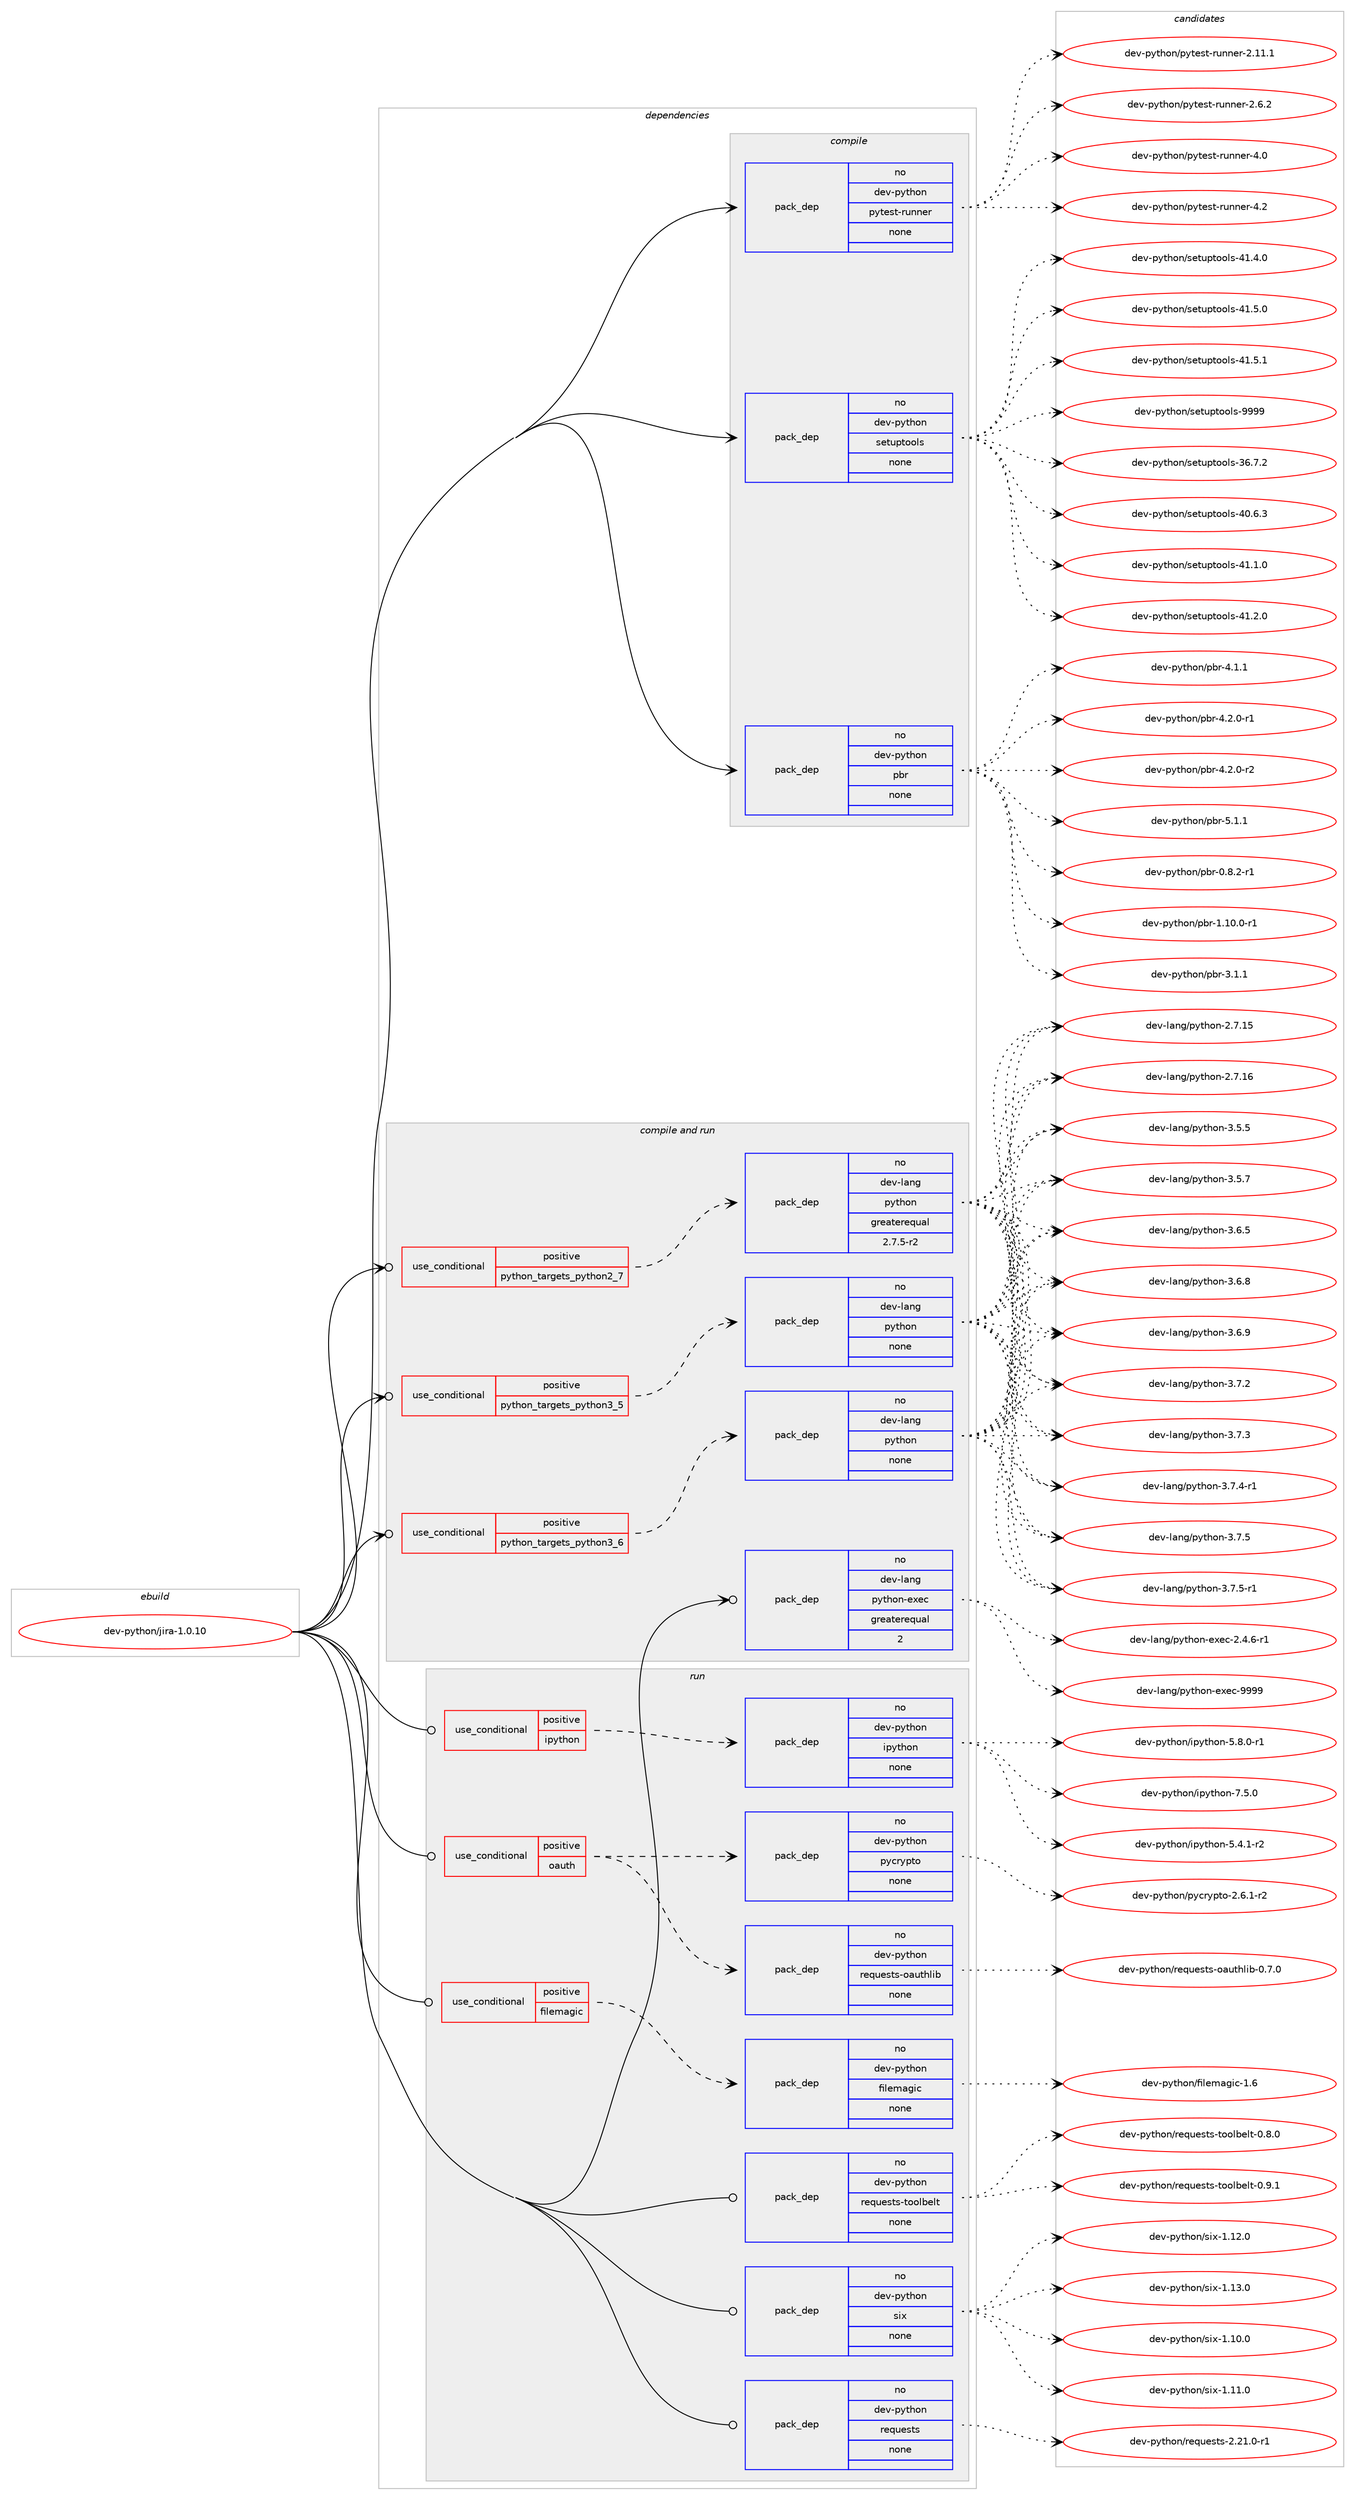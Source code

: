 digraph prolog {

# *************
# Graph options
# *************

newrank=true;
concentrate=true;
compound=true;
graph [rankdir=LR,fontname=Helvetica,fontsize=10,ranksep=1.5];#, ranksep=2.5, nodesep=0.2];
edge  [arrowhead=vee];
node  [fontname=Helvetica,fontsize=10];

# **********
# The ebuild
# **********

subgraph cluster_leftcol {
color=gray;
rank=same;
label=<<i>ebuild</i>>;
id [label="dev-python/jira-1.0.10", color=red, width=4, href="../dev-python/jira-1.0.10.svg"];
}

# ****************
# The dependencies
# ****************

subgraph cluster_midcol {
color=gray;
label=<<i>dependencies</i>>;
subgraph cluster_compile {
fillcolor="#eeeeee";
style=filled;
label=<<i>compile</i>>;
subgraph pack457934 {
dependency611130 [label=<<TABLE BORDER="0" CELLBORDER="1" CELLSPACING="0" CELLPADDING="4" WIDTH="220"><TR><TD ROWSPAN="6" CELLPADDING="30">pack_dep</TD></TR><TR><TD WIDTH="110">no</TD></TR><TR><TD>dev-python</TD></TR><TR><TD>pbr</TD></TR><TR><TD>none</TD></TR><TR><TD></TD></TR></TABLE>>, shape=none, color=blue];
}
id:e -> dependency611130:w [weight=20,style="solid",arrowhead="vee"];
subgraph pack457935 {
dependency611131 [label=<<TABLE BORDER="0" CELLBORDER="1" CELLSPACING="0" CELLPADDING="4" WIDTH="220"><TR><TD ROWSPAN="6" CELLPADDING="30">pack_dep</TD></TR><TR><TD WIDTH="110">no</TD></TR><TR><TD>dev-python</TD></TR><TR><TD>pytest-runner</TD></TR><TR><TD>none</TD></TR><TR><TD></TD></TR></TABLE>>, shape=none, color=blue];
}
id:e -> dependency611131:w [weight=20,style="solid",arrowhead="vee"];
subgraph pack457936 {
dependency611132 [label=<<TABLE BORDER="0" CELLBORDER="1" CELLSPACING="0" CELLPADDING="4" WIDTH="220"><TR><TD ROWSPAN="6" CELLPADDING="30">pack_dep</TD></TR><TR><TD WIDTH="110">no</TD></TR><TR><TD>dev-python</TD></TR><TR><TD>setuptools</TD></TR><TR><TD>none</TD></TR><TR><TD></TD></TR></TABLE>>, shape=none, color=blue];
}
id:e -> dependency611132:w [weight=20,style="solid",arrowhead="vee"];
}
subgraph cluster_compileandrun {
fillcolor="#eeeeee";
style=filled;
label=<<i>compile and run</i>>;
subgraph cond141397 {
dependency611133 [label=<<TABLE BORDER="0" CELLBORDER="1" CELLSPACING="0" CELLPADDING="4"><TR><TD ROWSPAN="3" CELLPADDING="10">use_conditional</TD></TR><TR><TD>positive</TD></TR><TR><TD>python_targets_python2_7</TD></TR></TABLE>>, shape=none, color=red];
subgraph pack457937 {
dependency611134 [label=<<TABLE BORDER="0" CELLBORDER="1" CELLSPACING="0" CELLPADDING="4" WIDTH="220"><TR><TD ROWSPAN="6" CELLPADDING="30">pack_dep</TD></TR><TR><TD WIDTH="110">no</TD></TR><TR><TD>dev-lang</TD></TR><TR><TD>python</TD></TR><TR><TD>greaterequal</TD></TR><TR><TD>2.7.5-r2</TD></TR></TABLE>>, shape=none, color=blue];
}
dependency611133:e -> dependency611134:w [weight=20,style="dashed",arrowhead="vee"];
}
id:e -> dependency611133:w [weight=20,style="solid",arrowhead="odotvee"];
subgraph cond141398 {
dependency611135 [label=<<TABLE BORDER="0" CELLBORDER="1" CELLSPACING="0" CELLPADDING="4"><TR><TD ROWSPAN="3" CELLPADDING="10">use_conditional</TD></TR><TR><TD>positive</TD></TR><TR><TD>python_targets_python3_5</TD></TR></TABLE>>, shape=none, color=red];
subgraph pack457938 {
dependency611136 [label=<<TABLE BORDER="0" CELLBORDER="1" CELLSPACING="0" CELLPADDING="4" WIDTH="220"><TR><TD ROWSPAN="6" CELLPADDING="30">pack_dep</TD></TR><TR><TD WIDTH="110">no</TD></TR><TR><TD>dev-lang</TD></TR><TR><TD>python</TD></TR><TR><TD>none</TD></TR><TR><TD></TD></TR></TABLE>>, shape=none, color=blue];
}
dependency611135:e -> dependency611136:w [weight=20,style="dashed",arrowhead="vee"];
}
id:e -> dependency611135:w [weight=20,style="solid",arrowhead="odotvee"];
subgraph cond141399 {
dependency611137 [label=<<TABLE BORDER="0" CELLBORDER="1" CELLSPACING="0" CELLPADDING="4"><TR><TD ROWSPAN="3" CELLPADDING="10">use_conditional</TD></TR><TR><TD>positive</TD></TR><TR><TD>python_targets_python3_6</TD></TR></TABLE>>, shape=none, color=red];
subgraph pack457939 {
dependency611138 [label=<<TABLE BORDER="0" CELLBORDER="1" CELLSPACING="0" CELLPADDING="4" WIDTH="220"><TR><TD ROWSPAN="6" CELLPADDING="30">pack_dep</TD></TR><TR><TD WIDTH="110">no</TD></TR><TR><TD>dev-lang</TD></TR><TR><TD>python</TD></TR><TR><TD>none</TD></TR><TR><TD></TD></TR></TABLE>>, shape=none, color=blue];
}
dependency611137:e -> dependency611138:w [weight=20,style="dashed",arrowhead="vee"];
}
id:e -> dependency611137:w [weight=20,style="solid",arrowhead="odotvee"];
subgraph pack457940 {
dependency611139 [label=<<TABLE BORDER="0" CELLBORDER="1" CELLSPACING="0" CELLPADDING="4" WIDTH="220"><TR><TD ROWSPAN="6" CELLPADDING="30">pack_dep</TD></TR><TR><TD WIDTH="110">no</TD></TR><TR><TD>dev-lang</TD></TR><TR><TD>python-exec</TD></TR><TR><TD>greaterequal</TD></TR><TR><TD>2</TD></TR></TABLE>>, shape=none, color=blue];
}
id:e -> dependency611139:w [weight=20,style="solid",arrowhead="odotvee"];
}
subgraph cluster_run {
fillcolor="#eeeeee";
style=filled;
label=<<i>run</i>>;
subgraph cond141400 {
dependency611140 [label=<<TABLE BORDER="0" CELLBORDER="1" CELLSPACING="0" CELLPADDING="4"><TR><TD ROWSPAN="3" CELLPADDING="10">use_conditional</TD></TR><TR><TD>positive</TD></TR><TR><TD>filemagic</TD></TR></TABLE>>, shape=none, color=red];
subgraph pack457941 {
dependency611141 [label=<<TABLE BORDER="0" CELLBORDER="1" CELLSPACING="0" CELLPADDING="4" WIDTH="220"><TR><TD ROWSPAN="6" CELLPADDING="30">pack_dep</TD></TR><TR><TD WIDTH="110">no</TD></TR><TR><TD>dev-python</TD></TR><TR><TD>filemagic</TD></TR><TR><TD>none</TD></TR><TR><TD></TD></TR></TABLE>>, shape=none, color=blue];
}
dependency611140:e -> dependency611141:w [weight=20,style="dashed",arrowhead="vee"];
}
id:e -> dependency611140:w [weight=20,style="solid",arrowhead="odot"];
subgraph cond141401 {
dependency611142 [label=<<TABLE BORDER="0" CELLBORDER="1" CELLSPACING="0" CELLPADDING="4"><TR><TD ROWSPAN="3" CELLPADDING="10">use_conditional</TD></TR><TR><TD>positive</TD></TR><TR><TD>ipython</TD></TR></TABLE>>, shape=none, color=red];
subgraph pack457942 {
dependency611143 [label=<<TABLE BORDER="0" CELLBORDER="1" CELLSPACING="0" CELLPADDING="4" WIDTH="220"><TR><TD ROWSPAN="6" CELLPADDING="30">pack_dep</TD></TR><TR><TD WIDTH="110">no</TD></TR><TR><TD>dev-python</TD></TR><TR><TD>ipython</TD></TR><TR><TD>none</TD></TR><TR><TD></TD></TR></TABLE>>, shape=none, color=blue];
}
dependency611142:e -> dependency611143:w [weight=20,style="dashed",arrowhead="vee"];
}
id:e -> dependency611142:w [weight=20,style="solid",arrowhead="odot"];
subgraph cond141402 {
dependency611144 [label=<<TABLE BORDER="0" CELLBORDER="1" CELLSPACING="0" CELLPADDING="4"><TR><TD ROWSPAN="3" CELLPADDING="10">use_conditional</TD></TR><TR><TD>positive</TD></TR><TR><TD>oauth</TD></TR></TABLE>>, shape=none, color=red];
subgraph pack457943 {
dependency611145 [label=<<TABLE BORDER="0" CELLBORDER="1" CELLSPACING="0" CELLPADDING="4" WIDTH="220"><TR><TD ROWSPAN="6" CELLPADDING="30">pack_dep</TD></TR><TR><TD WIDTH="110">no</TD></TR><TR><TD>dev-python</TD></TR><TR><TD>pycrypto</TD></TR><TR><TD>none</TD></TR><TR><TD></TD></TR></TABLE>>, shape=none, color=blue];
}
dependency611144:e -> dependency611145:w [weight=20,style="dashed",arrowhead="vee"];
subgraph pack457944 {
dependency611146 [label=<<TABLE BORDER="0" CELLBORDER="1" CELLSPACING="0" CELLPADDING="4" WIDTH="220"><TR><TD ROWSPAN="6" CELLPADDING="30">pack_dep</TD></TR><TR><TD WIDTH="110">no</TD></TR><TR><TD>dev-python</TD></TR><TR><TD>requests-oauthlib</TD></TR><TR><TD>none</TD></TR><TR><TD></TD></TR></TABLE>>, shape=none, color=blue];
}
dependency611144:e -> dependency611146:w [weight=20,style="dashed",arrowhead="vee"];
}
id:e -> dependency611144:w [weight=20,style="solid",arrowhead="odot"];
subgraph pack457945 {
dependency611147 [label=<<TABLE BORDER="0" CELLBORDER="1" CELLSPACING="0" CELLPADDING="4" WIDTH="220"><TR><TD ROWSPAN="6" CELLPADDING="30">pack_dep</TD></TR><TR><TD WIDTH="110">no</TD></TR><TR><TD>dev-python</TD></TR><TR><TD>requests</TD></TR><TR><TD>none</TD></TR><TR><TD></TD></TR></TABLE>>, shape=none, color=blue];
}
id:e -> dependency611147:w [weight=20,style="solid",arrowhead="odot"];
subgraph pack457946 {
dependency611148 [label=<<TABLE BORDER="0" CELLBORDER="1" CELLSPACING="0" CELLPADDING="4" WIDTH="220"><TR><TD ROWSPAN="6" CELLPADDING="30">pack_dep</TD></TR><TR><TD WIDTH="110">no</TD></TR><TR><TD>dev-python</TD></TR><TR><TD>requests-toolbelt</TD></TR><TR><TD>none</TD></TR><TR><TD></TD></TR></TABLE>>, shape=none, color=blue];
}
id:e -> dependency611148:w [weight=20,style="solid",arrowhead="odot"];
subgraph pack457947 {
dependency611149 [label=<<TABLE BORDER="0" CELLBORDER="1" CELLSPACING="0" CELLPADDING="4" WIDTH="220"><TR><TD ROWSPAN="6" CELLPADDING="30">pack_dep</TD></TR><TR><TD WIDTH="110">no</TD></TR><TR><TD>dev-python</TD></TR><TR><TD>six</TD></TR><TR><TD>none</TD></TR><TR><TD></TD></TR></TABLE>>, shape=none, color=blue];
}
id:e -> dependency611149:w [weight=20,style="solid",arrowhead="odot"];
}
}

# **************
# The candidates
# **************

subgraph cluster_choices {
rank=same;
color=gray;
label=<<i>candidates</i>>;

subgraph choice457934 {
color=black;
nodesep=1;
choice1001011184511212111610411111047112981144548465646504511449 [label="dev-python/pbr-0.8.2-r1", color=red, width=4,href="../dev-python/pbr-0.8.2-r1.svg"];
choice100101118451121211161041111104711298114454946494846484511449 [label="dev-python/pbr-1.10.0-r1", color=red, width=4,href="../dev-python/pbr-1.10.0-r1.svg"];
choice100101118451121211161041111104711298114455146494649 [label="dev-python/pbr-3.1.1", color=red, width=4,href="../dev-python/pbr-3.1.1.svg"];
choice100101118451121211161041111104711298114455246494649 [label="dev-python/pbr-4.1.1", color=red, width=4,href="../dev-python/pbr-4.1.1.svg"];
choice1001011184511212111610411111047112981144552465046484511449 [label="dev-python/pbr-4.2.0-r1", color=red, width=4,href="../dev-python/pbr-4.2.0-r1.svg"];
choice1001011184511212111610411111047112981144552465046484511450 [label="dev-python/pbr-4.2.0-r2", color=red, width=4,href="../dev-python/pbr-4.2.0-r2.svg"];
choice100101118451121211161041111104711298114455346494649 [label="dev-python/pbr-5.1.1", color=red, width=4,href="../dev-python/pbr-5.1.1.svg"];
dependency611130:e -> choice1001011184511212111610411111047112981144548465646504511449:w [style=dotted,weight="100"];
dependency611130:e -> choice100101118451121211161041111104711298114454946494846484511449:w [style=dotted,weight="100"];
dependency611130:e -> choice100101118451121211161041111104711298114455146494649:w [style=dotted,weight="100"];
dependency611130:e -> choice100101118451121211161041111104711298114455246494649:w [style=dotted,weight="100"];
dependency611130:e -> choice1001011184511212111610411111047112981144552465046484511449:w [style=dotted,weight="100"];
dependency611130:e -> choice1001011184511212111610411111047112981144552465046484511450:w [style=dotted,weight="100"];
dependency611130:e -> choice100101118451121211161041111104711298114455346494649:w [style=dotted,weight="100"];
}
subgraph choice457935 {
color=black;
nodesep=1;
choice10010111845112121116104111110471121211161011151164511411711011010111445504649494649 [label="dev-python/pytest-runner-2.11.1", color=red, width=4,href="../dev-python/pytest-runner-2.11.1.svg"];
choice100101118451121211161041111104711212111610111511645114117110110101114455046544650 [label="dev-python/pytest-runner-2.6.2", color=red, width=4,href="../dev-python/pytest-runner-2.6.2.svg"];
choice10010111845112121116104111110471121211161011151164511411711011010111445524648 [label="dev-python/pytest-runner-4.0", color=red, width=4,href="../dev-python/pytest-runner-4.0.svg"];
choice10010111845112121116104111110471121211161011151164511411711011010111445524650 [label="dev-python/pytest-runner-4.2", color=red, width=4,href="../dev-python/pytest-runner-4.2.svg"];
dependency611131:e -> choice10010111845112121116104111110471121211161011151164511411711011010111445504649494649:w [style=dotted,weight="100"];
dependency611131:e -> choice100101118451121211161041111104711212111610111511645114117110110101114455046544650:w [style=dotted,weight="100"];
dependency611131:e -> choice10010111845112121116104111110471121211161011151164511411711011010111445524648:w [style=dotted,weight="100"];
dependency611131:e -> choice10010111845112121116104111110471121211161011151164511411711011010111445524650:w [style=dotted,weight="100"];
}
subgraph choice457936 {
color=black;
nodesep=1;
choice100101118451121211161041111104711510111611711211611111110811545515446554650 [label="dev-python/setuptools-36.7.2", color=red, width=4,href="../dev-python/setuptools-36.7.2.svg"];
choice100101118451121211161041111104711510111611711211611111110811545524846544651 [label="dev-python/setuptools-40.6.3", color=red, width=4,href="../dev-python/setuptools-40.6.3.svg"];
choice100101118451121211161041111104711510111611711211611111110811545524946494648 [label="dev-python/setuptools-41.1.0", color=red, width=4,href="../dev-python/setuptools-41.1.0.svg"];
choice100101118451121211161041111104711510111611711211611111110811545524946504648 [label="dev-python/setuptools-41.2.0", color=red, width=4,href="../dev-python/setuptools-41.2.0.svg"];
choice100101118451121211161041111104711510111611711211611111110811545524946524648 [label="dev-python/setuptools-41.4.0", color=red, width=4,href="../dev-python/setuptools-41.4.0.svg"];
choice100101118451121211161041111104711510111611711211611111110811545524946534648 [label="dev-python/setuptools-41.5.0", color=red, width=4,href="../dev-python/setuptools-41.5.0.svg"];
choice100101118451121211161041111104711510111611711211611111110811545524946534649 [label="dev-python/setuptools-41.5.1", color=red, width=4,href="../dev-python/setuptools-41.5.1.svg"];
choice10010111845112121116104111110471151011161171121161111111081154557575757 [label="dev-python/setuptools-9999", color=red, width=4,href="../dev-python/setuptools-9999.svg"];
dependency611132:e -> choice100101118451121211161041111104711510111611711211611111110811545515446554650:w [style=dotted,weight="100"];
dependency611132:e -> choice100101118451121211161041111104711510111611711211611111110811545524846544651:w [style=dotted,weight="100"];
dependency611132:e -> choice100101118451121211161041111104711510111611711211611111110811545524946494648:w [style=dotted,weight="100"];
dependency611132:e -> choice100101118451121211161041111104711510111611711211611111110811545524946504648:w [style=dotted,weight="100"];
dependency611132:e -> choice100101118451121211161041111104711510111611711211611111110811545524946524648:w [style=dotted,weight="100"];
dependency611132:e -> choice100101118451121211161041111104711510111611711211611111110811545524946534648:w [style=dotted,weight="100"];
dependency611132:e -> choice100101118451121211161041111104711510111611711211611111110811545524946534649:w [style=dotted,weight="100"];
dependency611132:e -> choice10010111845112121116104111110471151011161171121161111111081154557575757:w [style=dotted,weight="100"];
}
subgraph choice457937 {
color=black;
nodesep=1;
choice10010111845108971101034711212111610411111045504655464953 [label="dev-lang/python-2.7.15", color=red, width=4,href="../dev-lang/python-2.7.15.svg"];
choice10010111845108971101034711212111610411111045504655464954 [label="dev-lang/python-2.7.16", color=red, width=4,href="../dev-lang/python-2.7.16.svg"];
choice100101118451089711010347112121116104111110455146534653 [label="dev-lang/python-3.5.5", color=red, width=4,href="../dev-lang/python-3.5.5.svg"];
choice100101118451089711010347112121116104111110455146534655 [label="dev-lang/python-3.5.7", color=red, width=4,href="../dev-lang/python-3.5.7.svg"];
choice100101118451089711010347112121116104111110455146544653 [label="dev-lang/python-3.6.5", color=red, width=4,href="../dev-lang/python-3.6.5.svg"];
choice100101118451089711010347112121116104111110455146544656 [label="dev-lang/python-3.6.8", color=red, width=4,href="../dev-lang/python-3.6.8.svg"];
choice100101118451089711010347112121116104111110455146544657 [label="dev-lang/python-3.6.9", color=red, width=4,href="../dev-lang/python-3.6.9.svg"];
choice100101118451089711010347112121116104111110455146554650 [label="dev-lang/python-3.7.2", color=red, width=4,href="../dev-lang/python-3.7.2.svg"];
choice100101118451089711010347112121116104111110455146554651 [label="dev-lang/python-3.7.3", color=red, width=4,href="../dev-lang/python-3.7.3.svg"];
choice1001011184510897110103471121211161041111104551465546524511449 [label="dev-lang/python-3.7.4-r1", color=red, width=4,href="../dev-lang/python-3.7.4-r1.svg"];
choice100101118451089711010347112121116104111110455146554653 [label="dev-lang/python-3.7.5", color=red, width=4,href="../dev-lang/python-3.7.5.svg"];
choice1001011184510897110103471121211161041111104551465546534511449 [label="dev-lang/python-3.7.5-r1", color=red, width=4,href="../dev-lang/python-3.7.5-r1.svg"];
dependency611134:e -> choice10010111845108971101034711212111610411111045504655464953:w [style=dotted,weight="100"];
dependency611134:e -> choice10010111845108971101034711212111610411111045504655464954:w [style=dotted,weight="100"];
dependency611134:e -> choice100101118451089711010347112121116104111110455146534653:w [style=dotted,weight="100"];
dependency611134:e -> choice100101118451089711010347112121116104111110455146534655:w [style=dotted,weight="100"];
dependency611134:e -> choice100101118451089711010347112121116104111110455146544653:w [style=dotted,weight="100"];
dependency611134:e -> choice100101118451089711010347112121116104111110455146544656:w [style=dotted,weight="100"];
dependency611134:e -> choice100101118451089711010347112121116104111110455146544657:w [style=dotted,weight="100"];
dependency611134:e -> choice100101118451089711010347112121116104111110455146554650:w [style=dotted,weight="100"];
dependency611134:e -> choice100101118451089711010347112121116104111110455146554651:w [style=dotted,weight="100"];
dependency611134:e -> choice1001011184510897110103471121211161041111104551465546524511449:w [style=dotted,weight="100"];
dependency611134:e -> choice100101118451089711010347112121116104111110455146554653:w [style=dotted,weight="100"];
dependency611134:e -> choice1001011184510897110103471121211161041111104551465546534511449:w [style=dotted,weight="100"];
}
subgraph choice457938 {
color=black;
nodesep=1;
choice10010111845108971101034711212111610411111045504655464953 [label="dev-lang/python-2.7.15", color=red, width=4,href="../dev-lang/python-2.7.15.svg"];
choice10010111845108971101034711212111610411111045504655464954 [label="dev-lang/python-2.7.16", color=red, width=4,href="../dev-lang/python-2.7.16.svg"];
choice100101118451089711010347112121116104111110455146534653 [label="dev-lang/python-3.5.5", color=red, width=4,href="../dev-lang/python-3.5.5.svg"];
choice100101118451089711010347112121116104111110455146534655 [label="dev-lang/python-3.5.7", color=red, width=4,href="../dev-lang/python-3.5.7.svg"];
choice100101118451089711010347112121116104111110455146544653 [label="dev-lang/python-3.6.5", color=red, width=4,href="../dev-lang/python-3.6.5.svg"];
choice100101118451089711010347112121116104111110455146544656 [label="dev-lang/python-3.6.8", color=red, width=4,href="../dev-lang/python-3.6.8.svg"];
choice100101118451089711010347112121116104111110455146544657 [label="dev-lang/python-3.6.9", color=red, width=4,href="../dev-lang/python-3.6.9.svg"];
choice100101118451089711010347112121116104111110455146554650 [label="dev-lang/python-3.7.2", color=red, width=4,href="../dev-lang/python-3.7.2.svg"];
choice100101118451089711010347112121116104111110455146554651 [label="dev-lang/python-3.7.3", color=red, width=4,href="../dev-lang/python-3.7.3.svg"];
choice1001011184510897110103471121211161041111104551465546524511449 [label="dev-lang/python-3.7.4-r1", color=red, width=4,href="../dev-lang/python-3.7.4-r1.svg"];
choice100101118451089711010347112121116104111110455146554653 [label="dev-lang/python-3.7.5", color=red, width=4,href="../dev-lang/python-3.7.5.svg"];
choice1001011184510897110103471121211161041111104551465546534511449 [label="dev-lang/python-3.7.5-r1", color=red, width=4,href="../dev-lang/python-3.7.5-r1.svg"];
dependency611136:e -> choice10010111845108971101034711212111610411111045504655464953:w [style=dotted,weight="100"];
dependency611136:e -> choice10010111845108971101034711212111610411111045504655464954:w [style=dotted,weight="100"];
dependency611136:e -> choice100101118451089711010347112121116104111110455146534653:w [style=dotted,weight="100"];
dependency611136:e -> choice100101118451089711010347112121116104111110455146534655:w [style=dotted,weight="100"];
dependency611136:e -> choice100101118451089711010347112121116104111110455146544653:w [style=dotted,weight="100"];
dependency611136:e -> choice100101118451089711010347112121116104111110455146544656:w [style=dotted,weight="100"];
dependency611136:e -> choice100101118451089711010347112121116104111110455146544657:w [style=dotted,weight="100"];
dependency611136:e -> choice100101118451089711010347112121116104111110455146554650:w [style=dotted,weight="100"];
dependency611136:e -> choice100101118451089711010347112121116104111110455146554651:w [style=dotted,weight="100"];
dependency611136:e -> choice1001011184510897110103471121211161041111104551465546524511449:w [style=dotted,weight="100"];
dependency611136:e -> choice100101118451089711010347112121116104111110455146554653:w [style=dotted,weight="100"];
dependency611136:e -> choice1001011184510897110103471121211161041111104551465546534511449:w [style=dotted,weight="100"];
}
subgraph choice457939 {
color=black;
nodesep=1;
choice10010111845108971101034711212111610411111045504655464953 [label="dev-lang/python-2.7.15", color=red, width=4,href="../dev-lang/python-2.7.15.svg"];
choice10010111845108971101034711212111610411111045504655464954 [label="dev-lang/python-2.7.16", color=red, width=4,href="../dev-lang/python-2.7.16.svg"];
choice100101118451089711010347112121116104111110455146534653 [label="dev-lang/python-3.5.5", color=red, width=4,href="../dev-lang/python-3.5.5.svg"];
choice100101118451089711010347112121116104111110455146534655 [label="dev-lang/python-3.5.7", color=red, width=4,href="../dev-lang/python-3.5.7.svg"];
choice100101118451089711010347112121116104111110455146544653 [label="dev-lang/python-3.6.5", color=red, width=4,href="../dev-lang/python-3.6.5.svg"];
choice100101118451089711010347112121116104111110455146544656 [label="dev-lang/python-3.6.8", color=red, width=4,href="../dev-lang/python-3.6.8.svg"];
choice100101118451089711010347112121116104111110455146544657 [label="dev-lang/python-3.6.9", color=red, width=4,href="../dev-lang/python-3.6.9.svg"];
choice100101118451089711010347112121116104111110455146554650 [label="dev-lang/python-3.7.2", color=red, width=4,href="../dev-lang/python-3.7.2.svg"];
choice100101118451089711010347112121116104111110455146554651 [label="dev-lang/python-3.7.3", color=red, width=4,href="../dev-lang/python-3.7.3.svg"];
choice1001011184510897110103471121211161041111104551465546524511449 [label="dev-lang/python-3.7.4-r1", color=red, width=4,href="../dev-lang/python-3.7.4-r1.svg"];
choice100101118451089711010347112121116104111110455146554653 [label="dev-lang/python-3.7.5", color=red, width=4,href="../dev-lang/python-3.7.5.svg"];
choice1001011184510897110103471121211161041111104551465546534511449 [label="dev-lang/python-3.7.5-r1", color=red, width=4,href="../dev-lang/python-3.7.5-r1.svg"];
dependency611138:e -> choice10010111845108971101034711212111610411111045504655464953:w [style=dotted,weight="100"];
dependency611138:e -> choice10010111845108971101034711212111610411111045504655464954:w [style=dotted,weight="100"];
dependency611138:e -> choice100101118451089711010347112121116104111110455146534653:w [style=dotted,weight="100"];
dependency611138:e -> choice100101118451089711010347112121116104111110455146534655:w [style=dotted,weight="100"];
dependency611138:e -> choice100101118451089711010347112121116104111110455146544653:w [style=dotted,weight="100"];
dependency611138:e -> choice100101118451089711010347112121116104111110455146544656:w [style=dotted,weight="100"];
dependency611138:e -> choice100101118451089711010347112121116104111110455146544657:w [style=dotted,weight="100"];
dependency611138:e -> choice100101118451089711010347112121116104111110455146554650:w [style=dotted,weight="100"];
dependency611138:e -> choice100101118451089711010347112121116104111110455146554651:w [style=dotted,weight="100"];
dependency611138:e -> choice1001011184510897110103471121211161041111104551465546524511449:w [style=dotted,weight="100"];
dependency611138:e -> choice100101118451089711010347112121116104111110455146554653:w [style=dotted,weight="100"];
dependency611138:e -> choice1001011184510897110103471121211161041111104551465546534511449:w [style=dotted,weight="100"];
}
subgraph choice457940 {
color=black;
nodesep=1;
choice10010111845108971101034711212111610411111045101120101994550465246544511449 [label="dev-lang/python-exec-2.4.6-r1", color=red, width=4,href="../dev-lang/python-exec-2.4.6-r1.svg"];
choice10010111845108971101034711212111610411111045101120101994557575757 [label="dev-lang/python-exec-9999", color=red, width=4,href="../dev-lang/python-exec-9999.svg"];
dependency611139:e -> choice10010111845108971101034711212111610411111045101120101994550465246544511449:w [style=dotted,weight="100"];
dependency611139:e -> choice10010111845108971101034711212111610411111045101120101994557575757:w [style=dotted,weight="100"];
}
subgraph choice457941 {
color=black;
nodesep=1;
choice1001011184511212111610411111047102105108101109971031059945494654 [label="dev-python/filemagic-1.6", color=red, width=4,href="../dev-python/filemagic-1.6.svg"];
dependency611141:e -> choice1001011184511212111610411111047102105108101109971031059945494654:w [style=dotted,weight="100"];
}
subgraph choice457942 {
color=black;
nodesep=1;
choice10010111845112121116104111110471051121211161041111104553465246494511450 [label="dev-python/ipython-5.4.1-r2", color=red, width=4,href="../dev-python/ipython-5.4.1-r2.svg"];
choice10010111845112121116104111110471051121211161041111104553465646484511449 [label="dev-python/ipython-5.8.0-r1", color=red, width=4,href="../dev-python/ipython-5.8.0-r1.svg"];
choice1001011184511212111610411111047105112121116104111110455546534648 [label="dev-python/ipython-7.5.0", color=red, width=4,href="../dev-python/ipython-7.5.0.svg"];
dependency611143:e -> choice10010111845112121116104111110471051121211161041111104553465246494511450:w [style=dotted,weight="100"];
dependency611143:e -> choice10010111845112121116104111110471051121211161041111104553465646484511449:w [style=dotted,weight="100"];
dependency611143:e -> choice1001011184511212111610411111047105112121116104111110455546534648:w [style=dotted,weight="100"];
}
subgraph choice457943 {
color=black;
nodesep=1;
choice1001011184511212111610411111047112121991141211121161114550465446494511450 [label="dev-python/pycrypto-2.6.1-r2", color=red, width=4,href="../dev-python/pycrypto-2.6.1-r2.svg"];
dependency611145:e -> choice1001011184511212111610411111047112121991141211121161114550465446494511450:w [style=dotted,weight="100"];
}
subgraph choice457944 {
color=black;
nodesep=1;
choice1001011184511212111610411111047114101113117101115116115451119711711610410810598454846554648 [label="dev-python/requests-oauthlib-0.7.0", color=red, width=4,href="../dev-python/requests-oauthlib-0.7.0.svg"];
dependency611146:e -> choice1001011184511212111610411111047114101113117101115116115451119711711610410810598454846554648:w [style=dotted,weight="100"];
}
subgraph choice457945 {
color=black;
nodesep=1;
choice1001011184511212111610411111047114101113117101115116115455046504946484511449 [label="dev-python/requests-2.21.0-r1", color=red, width=4,href="../dev-python/requests-2.21.0-r1.svg"];
dependency611147:e -> choice1001011184511212111610411111047114101113117101115116115455046504946484511449:w [style=dotted,weight="100"];
}
subgraph choice457946 {
color=black;
nodesep=1;
choice10010111845112121116104111110471141011131171011151161154511611111110898101108116454846564648 [label="dev-python/requests-toolbelt-0.8.0", color=red, width=4,href="../dev-python/requests-toolbelt-0.8.0.svg"];
choice10010111845112121116104111110471141011131171011151161154511611111110898101108116454846574649 [label="dev-python/requests-toolbelt-0.9.1", color=red, width=4,href="../dev-python/requests-toolbelt-0.9.1.svg"];
dependency611148:e -> choice10010111845112121116104111110471141011131171011151161154511611111110898101108116454846564648:w [style=dotted,weight="100"];
dependency611148:e -> choice10010111845112121116104111110471141011131171011151161154511611111110898101108116454846574649:w [style=dotted,weight="100"];
}
subgraph choice457947 {
color=black;
nodesep=1;
choice100101118451121211161041111104711510512045494649484648 [label="dev-python/six-1.10.0", color=red, width=4,href="../dev-python/six-1.10.0.svg"];
choice100101118451121211161041111104711510512045494649494648 [label="dev-python/six-1.11.0", color=red, width=4,href="../dev-python/six-1.11.0.svg"];
choice100101118451121211161041111104711510512045494649504648 [label="dev-python/six-1.12.0", color=red, width=4,href="../dev-python/six-1.12.0.svg"];
choice100101118451121211161041111104711510512045494649514648 [label="dev-python/six-1.13.0", color=red, width=4,href="../dev-python/six-1.13.0.svg"];
dependency611149:e -> choice100101118451121211161041111104711510512045494649484648:w [style=dotted,weight="100"];
dependency611149:e -> choice100101118451121211161041111104711510512045494649494648:w [style=dotted,weight="100"];
dependency611149:e -> choice100101118451121211161041111104711510512045494649504648:w [style=dotted,weight="100"];
dependency611149:e -> choice100101118451121211161041111104711510512045494649514648:w [style=dotted,weight="100"];
}
}

}
